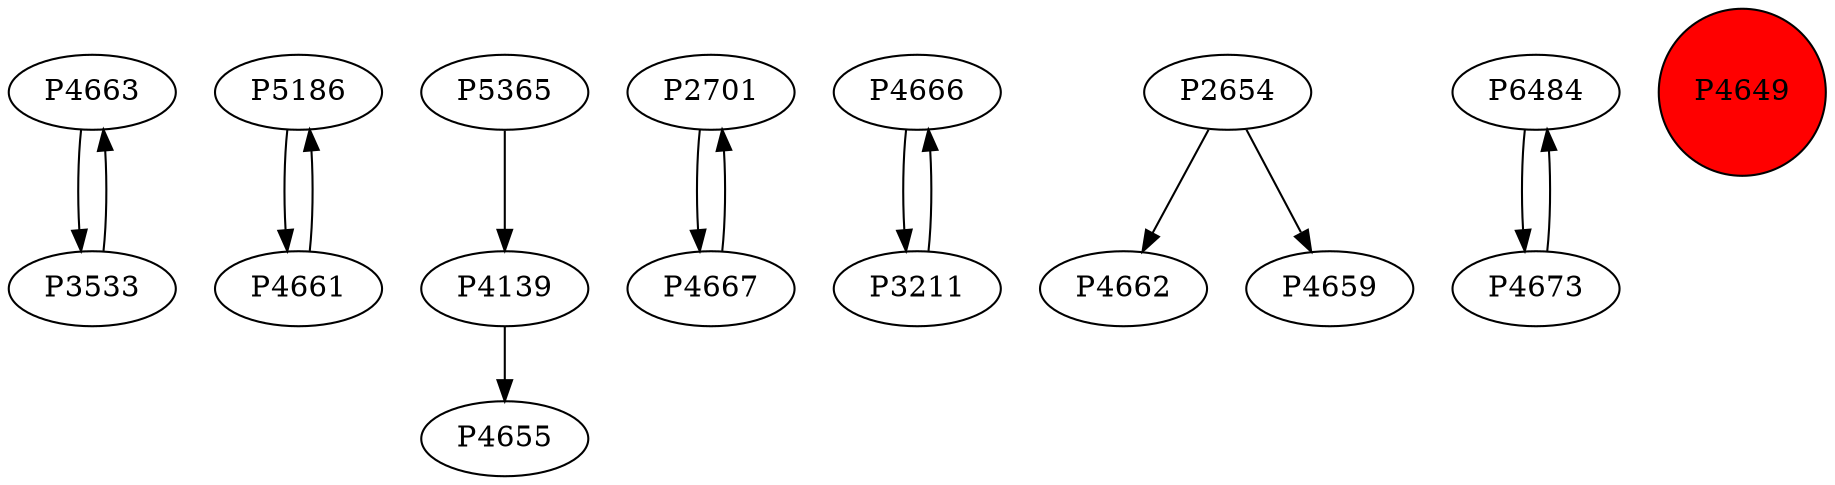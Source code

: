 digraph {
	P4663 -> P3533
	P5186 -> P4661
	P5365 -> P4139
	P2701 -> P4667
	P4666 -> P3211
	P4661 -> P5186
	P2654 -> P4662
	P4667 -> P2701
	P3533 -> P4663
	P6484 -> P4673
	P4673 -> P6484
	P4139 -> P4655
	P2654 -> P4659
	P3211 -> P4666
	P4649 [shape=circle]
	P4649 [style=filled]
	P4649 [fillcolor=red]
}